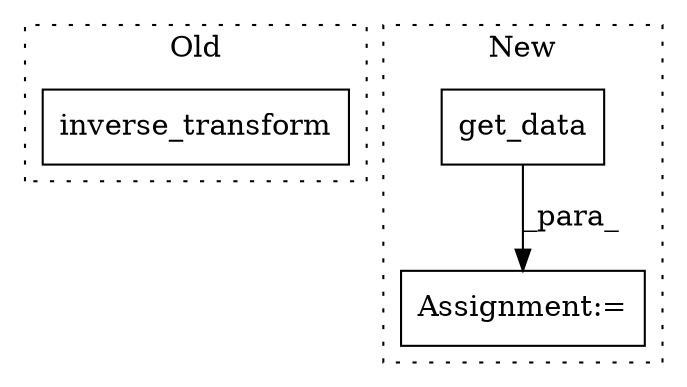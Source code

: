 digraph G {
subgraph cluster0 {
1 [label="inverse_transform" a="32" s="1258,1288" l="18,1" shape="box"];
label = "Old";
style="dotted";
}
subgraph cluster1 {
2 [label="get_data" a="32" s="1454" l="10" shape="box"];
3 [label="Assignment:=" a="7" s="1415" l="1" shape="box"];
label = "New";
style="dotted";
}
2 -> 3 [label="_para_"];
}